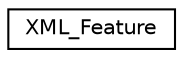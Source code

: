 digraph "Graphical Class Hierarchy"
{
 // LATEX_PDF_SIZE
  edge [fontname="Helvetica",fontsize="10",labelfontname="Helvetica",labelfontsize="10"];
  node [fontname="Helvetica",fontsize="10",shape=record];
  rankdir="LR";
  Node0 [label="XML_Feature",height=0.2,width=0.4,color="black", fillcolor="white", style="filled",URL="$structXML__Feature.html",tooltip=" "];
}

